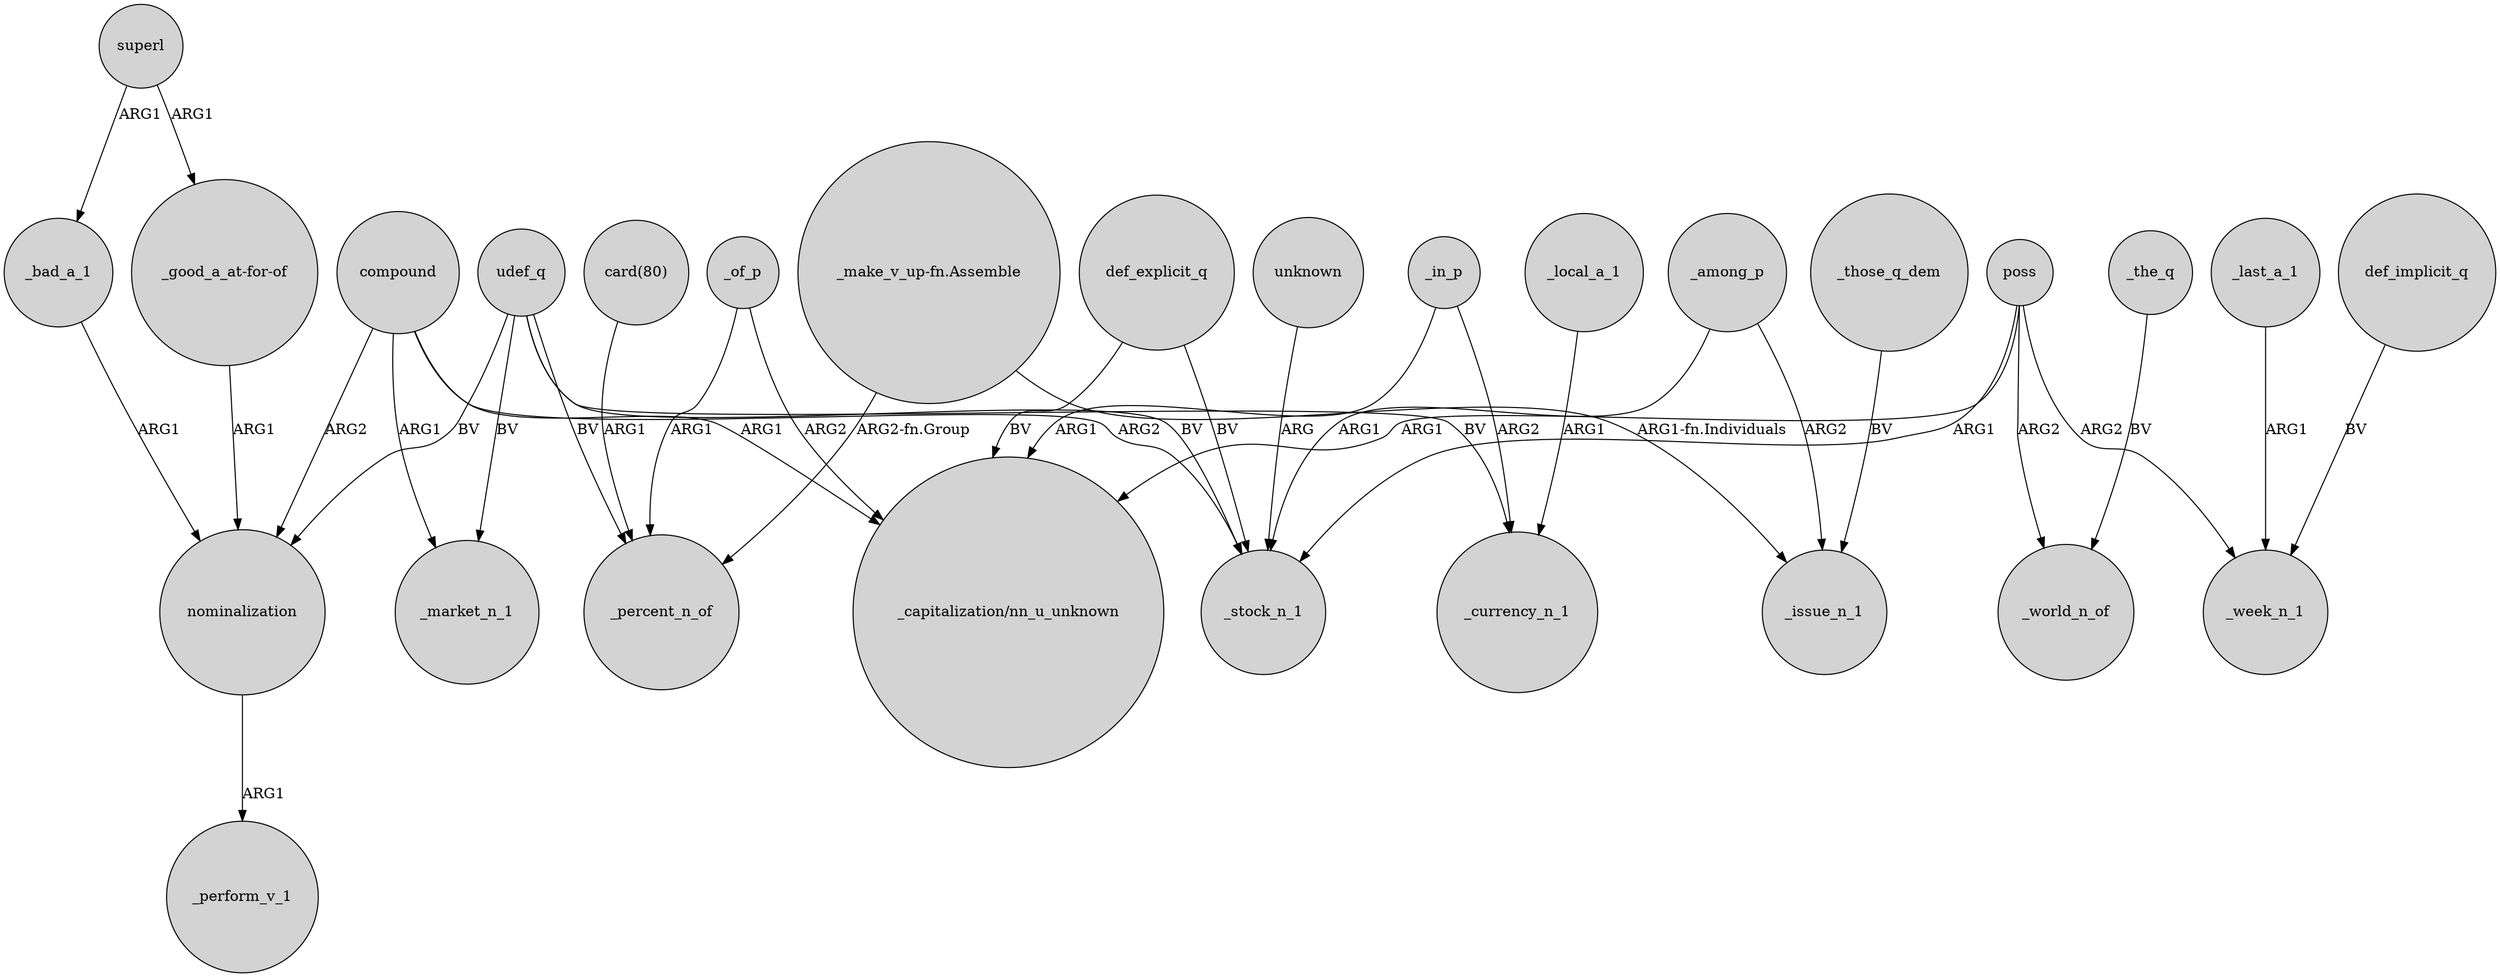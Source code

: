 digraph {
	node [shape=circle style=filled]
	superl -> "_good_a_at-for-of" [label=ARG1]
	_of_p -> "_capitalization/nn_u_unknown" [label=ARG2]
	udef_q -> _market_n_1 [label=BV]
	"card(80)" -> _percent_n_of [label=ARG1]
	poss -> _week_n_1 [label=ARG2]
	_in_p -> _currency_n_1 [label=ARG2]
	udef_q -> nominalization [label=BV]
	compound -> "_capitalization/nn_u_unknown" [label=ARG1]
	udef_q -> _currency_n_1 [label=BV]
	"_make_v_up-fn.Assemble" -> _percent_n_of [label="ARG2-fn.Group"]
	def_explicit_q -> _stock_n_1 [label=BV]
	_local_a_1 -> _currency_n_1 [label=ARG1]
	_of_p -> _percent_n_of [label=ARG1]
	compound -> nominalization [label=ARG2]
	_in_p -> "_capitalization/nn_u_unknown" [label=ARG1]
	"_make_v_up-fn.Assemble" -> _issue_n_1 [label="ARG1-fn.Individuals"]
	udef_q -> _stock_n_1 [label=BV]
	_among_p -> _issue_n_1 [label=ARG2]
	_those_q_dem -> _issue_n_1 [label=BV]
	_among_p -> _stock_n_1 [label=ARG1]
	udef_q -> _percent_n_of [label=BV]
	_last_a_1 -> _week_n_1 [label=ARG1]
	compound -> _stock_n_1 [label=ARG2]
	poss -> _stock_n_1 [label=ARG1]
	def_implicit_q -> _week_n_1 [label=BV]
	poss -> "_capitalization/nn_u_unknown" [label=ARG1]
	def_explicit_q -> "_capitalization/nn_u_unknown" [label=BV]
	_bad_a_1 -> nominalization [label=ARG1]
	"_good_a_at-for-of" -> nominalization [label=ARG1]
	poss -> _world_n_of [label=ARG2]
	compound -> _market_n_1 [label=ARG1]
	nominalization -> _perform_v_1 [label=ARG1]
	unknown -> _stock_n_1 [label=ARG]
	superl -> _bad_a_1 [label=ARG1]
	_the_q -> _world_n_of [label=BV]
}
